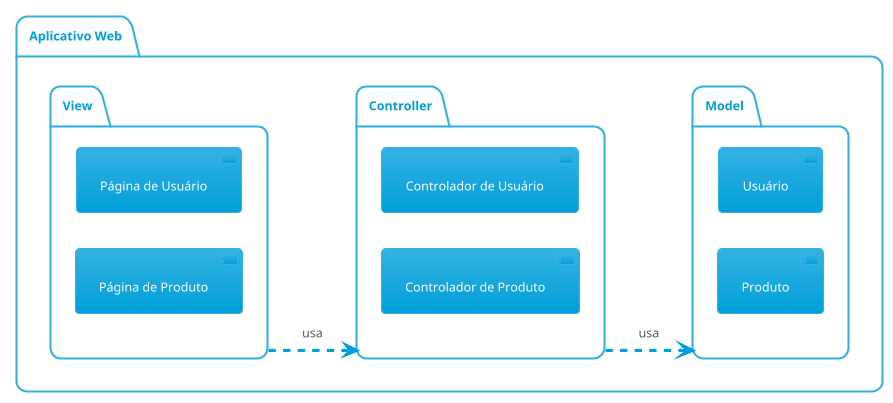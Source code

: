 @startuml MVC
!theme bluegray
left to right direction
package "Aplicativo Web" {
    package "Model" {
        [Usuário]
        [Produto]
    }

    package "View" {
        [Página de Usuário]
        [Página de Produto]
    }

    package "Controller" {
        [Controlador de Usuário]
        [Controlador de Produto]
    }
}

[View] ..> [Controller] : usa
[Controller] ..> [Model] : usa
@enduml